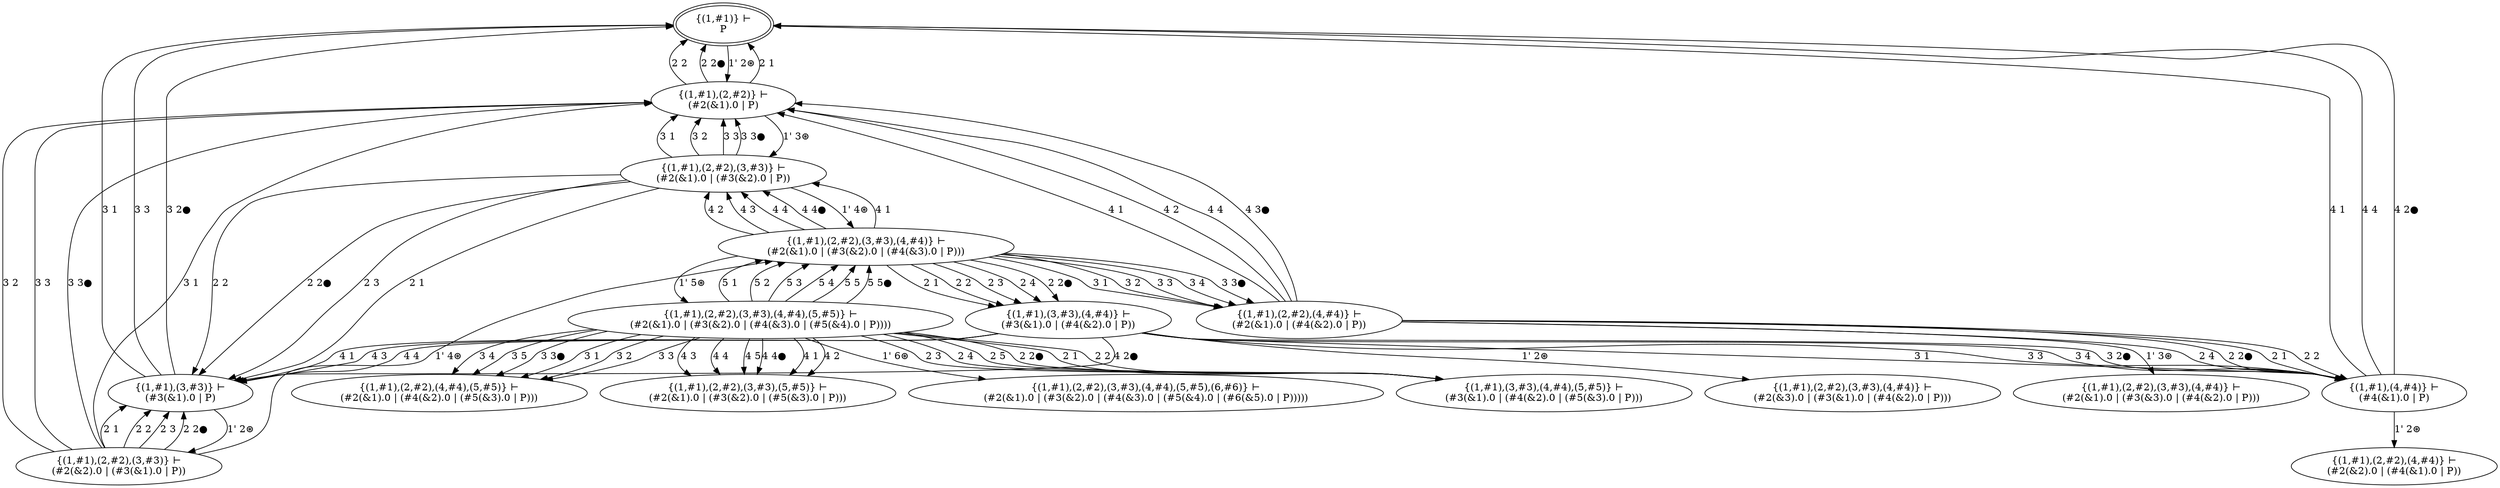 digraph {
    s0 [peripheries=2,label="{(1,#1)} ⊢
P"]
    s1 [label="{(1,#1),(2,#2)} ⊢
(#2(&1).0 | P)"]
    s2 [label="{(1,#1),(2,#2),(3,#3)} ⊢
(#2(&1).0 | (#3(&2).0 | P))"]
    s3 [label="{(1,#1),(3,#3)} ⊢
(#3(&1).0 | P)"]
    s4 [label="{(1,#1),(2,#2),(3,#3),(4,#4)} ⊢
(#2(&1).0 | (#3(&2).0 | (#4(&3).0 | P)))"]
    s5 [label="{(1,#1),(2,#2),(3,#3)} ⊢
(#2(&2).0 | (#3(&1).0 | P))"]
    s6 [label="{(1,#1),(3,#3),(4,#4)} ⊢
(#3(&1).0 | (#4(&2).0 | P))"]
    s7 [label="{(1,#1),(2,#2),(4,#4)} ⊢
(#2(&1).0 | (#4(&2).0 | P))"]
    s8 [label="{(1,#1),(2,#2),(3,#3),(4,#4),(5,#5)} ⊢
(#2(&1).0 | (#3(&2).0 | (#4(&3).0 | (#5(&4).0 | P))))"]
    s9 [label="{(1,#1),(4,#4)} ⊢
(#4(&1).0 | P)"]
    s10 [label="{(1,#1),(2,#2),(3,#3),(4,#4)} ⊢
(#2(&3).0 | (#3(&1).0 | (#4(&2).0 | P)))"]
    s11 [label="{(1,#1),(2,#2),(3,#3),(4,#4)} ⊢
(#2(&1).0 | (#3(&3).0 | (#4(&2).0 | P)))"]
    s12 [label="{(1,#1),(3,#3),(4,#4),(5,#5)} ⊢
(#3(&1).0 | (#4(&2).0 | (#5(&3).0 | P)))"]
    s13 [label="{(1,#1),(2,#2),(4,#4),(5,#5)} ⊢
(#2(&1).0 | (#4(&2).0 | (#5(&3).0 | P)))"]
    s14 [label="{(1,#1),(2,#2),(3,#3),(5,#5)} ⊢
(#2(&1).0 | (#3(&2).0 | (#5(&3).0 | P)))"]
    s15 [label="{(1,#1),(2,#2),(3,#3),(4,#4),(5,#5),(6,#6)} ⊢
(#2(&1).0 | (#3(&2).0 | (#4(&3).0 | (#5(&4).0 | (#6(&5).0 | P)))))"]
    s16 [label="{(1,#1),(2,#2),(4,#4)} ⊢
(#2(&2).0 | (#4(&1).0 | P))"]

    s0 -> s1 [label="1' 2⊛"]
    s1 -> s0 [label="2 1"]
    s1 -> s0 [label="2 2"]
    s1 -> s0 [label="2 2●"]
    s1 -> s2 [label="1' 3⊛"]
    s2 -> s3 [label="2 1"]
    s2 -> s3 [label="2 2"]
    s2 -> s3 [label="2 3"]
    s2 -> s3 [label="2 2●"]
    s2 -> s1 [label="3 1"]
    s2 -> s1 [label="3 2"]
    s2 -> s1 [label="3 3"]
    s2 -> s1 [label="3 3●"]
    s2 -> s4 [label="1' 4⊛"]
    s3 -> s0 [label="3 1"]
    s3 -> s0 [label="3 3"]
    s3 -> s0 [label="3 2●"]
    s3 -> s5 [label="1' 2⊛"]
    s4 -> s6 [label="2 1"]
    s4 -> s6 [label="2 2"]
    s4 -> s6 [label="2 3"]
    s4 -> s6 [label="2 4"]
    s4 -> s6 [label="2 2●"]
    s4 -> s7 [label="3 1"]
    s4 -> s7 [label="3 2"]
    s4 -> s7 [label="3 3"]
    s4 -> s7 [label="3 4"]
    s4 -> s7 [label="3 3●"]
    s4 -> s2 [label="4 1"]
    s4 -> s2 [label="4 2"]
    s4 -> s2 [label="4 3"]
    s4 -> s2 [label="4 4"]
    s4 -> s2 [label="4 4●"]
    s4 -> s8 [label="1' 5⊛"]
    s5 -> s3 [label="2 1"]
    s5 -> s3 [label="2 2"]
    s5 -> s3 [label="2 3"]
    s5 -> s3 [label="2 2●"]
    s5 -> s1 [label="3 1"]
    s5 -> s1 [label="3 2"]
    s5 -> s1 [label="3 3"]
    s5 -> s1 [label="3 3●"]
    s5 -> s4 [label="1' 4⊛"]
    s6 -> s9 [label="3 1"]
    s6 -> s9 [label="3 3"]
    s6 -> s9 [label="3 4"]
    s6 -> s9 [label="3 2●"]
    s6 -> s3 [label="4 1"]
    s6 -> s3 [label="4 3"]
    s6 -> s3 [label="4 4"]
    s6 -> s3 [label="4 2●"]
    s6 -> s10 [label="1' 2⊛"]
    s7 -> s9 [label="2 1"]
    s7 -> s9 [label="2 2"]
    s7 -> s9 [label="2 4"]
    s7 -> s9 [label="2 2●"]
    s7 -> s1 [label="4 1"]
    s7 -> s1 [label="4 2"]
    s7 -> s1 [label="4 4"]
    s7 -> s1 [label="4 3●"]
    s7 -> s11 [label="1' 3⊛"]
    s8 -> s12 [label="2 1"]
    s8 -> s12 [label="2 2"]
    s8 -> s12 [label="2 3"]
    s8 -> s12 [label="2 4"]
    s8 -> s12 [label="2 5"]
    s8 -> s12 [label="2 2●"]
    s8 -> s13 [label="3 1"]
    s8 -> s13 [label="3 2"]
    s8 -> s13 [label="3 3"]
    s8 -> s13 [label="3 4"]
    s8 -> s13 [label="3 5"]
    s8 -> s13 [label="3 3●"]
    s8 -> s14 [label="4 1"]
    s8 -> s14 [label="4 2"]
    s8 -> s14 [label="4 3"]
    s8 -> s14 [label="4 4"]
    s8 -> s14 [label="4 5"]
    s8 -> s14 [label="4 4●"]
    s8 -> s4 [label="5 1"]
    s8 -> s4 [label="5 2"]
    s8 -> s4 [label="5 3"]
    s8 -> s4 [label="5 4"]
    s8 -> s4 [label="5 5"]
    s8 -> s4 [label="5 5●"]
    s8 -> s15 [label="1' 6⊛"]
    s9 -> s0 [label="4 1"]
    s9 -> s0 [label="4 4"]
    s9 -> s0 [label="4 2●"]
    s9 -> s16 [label="1' 2⊛"]
}
